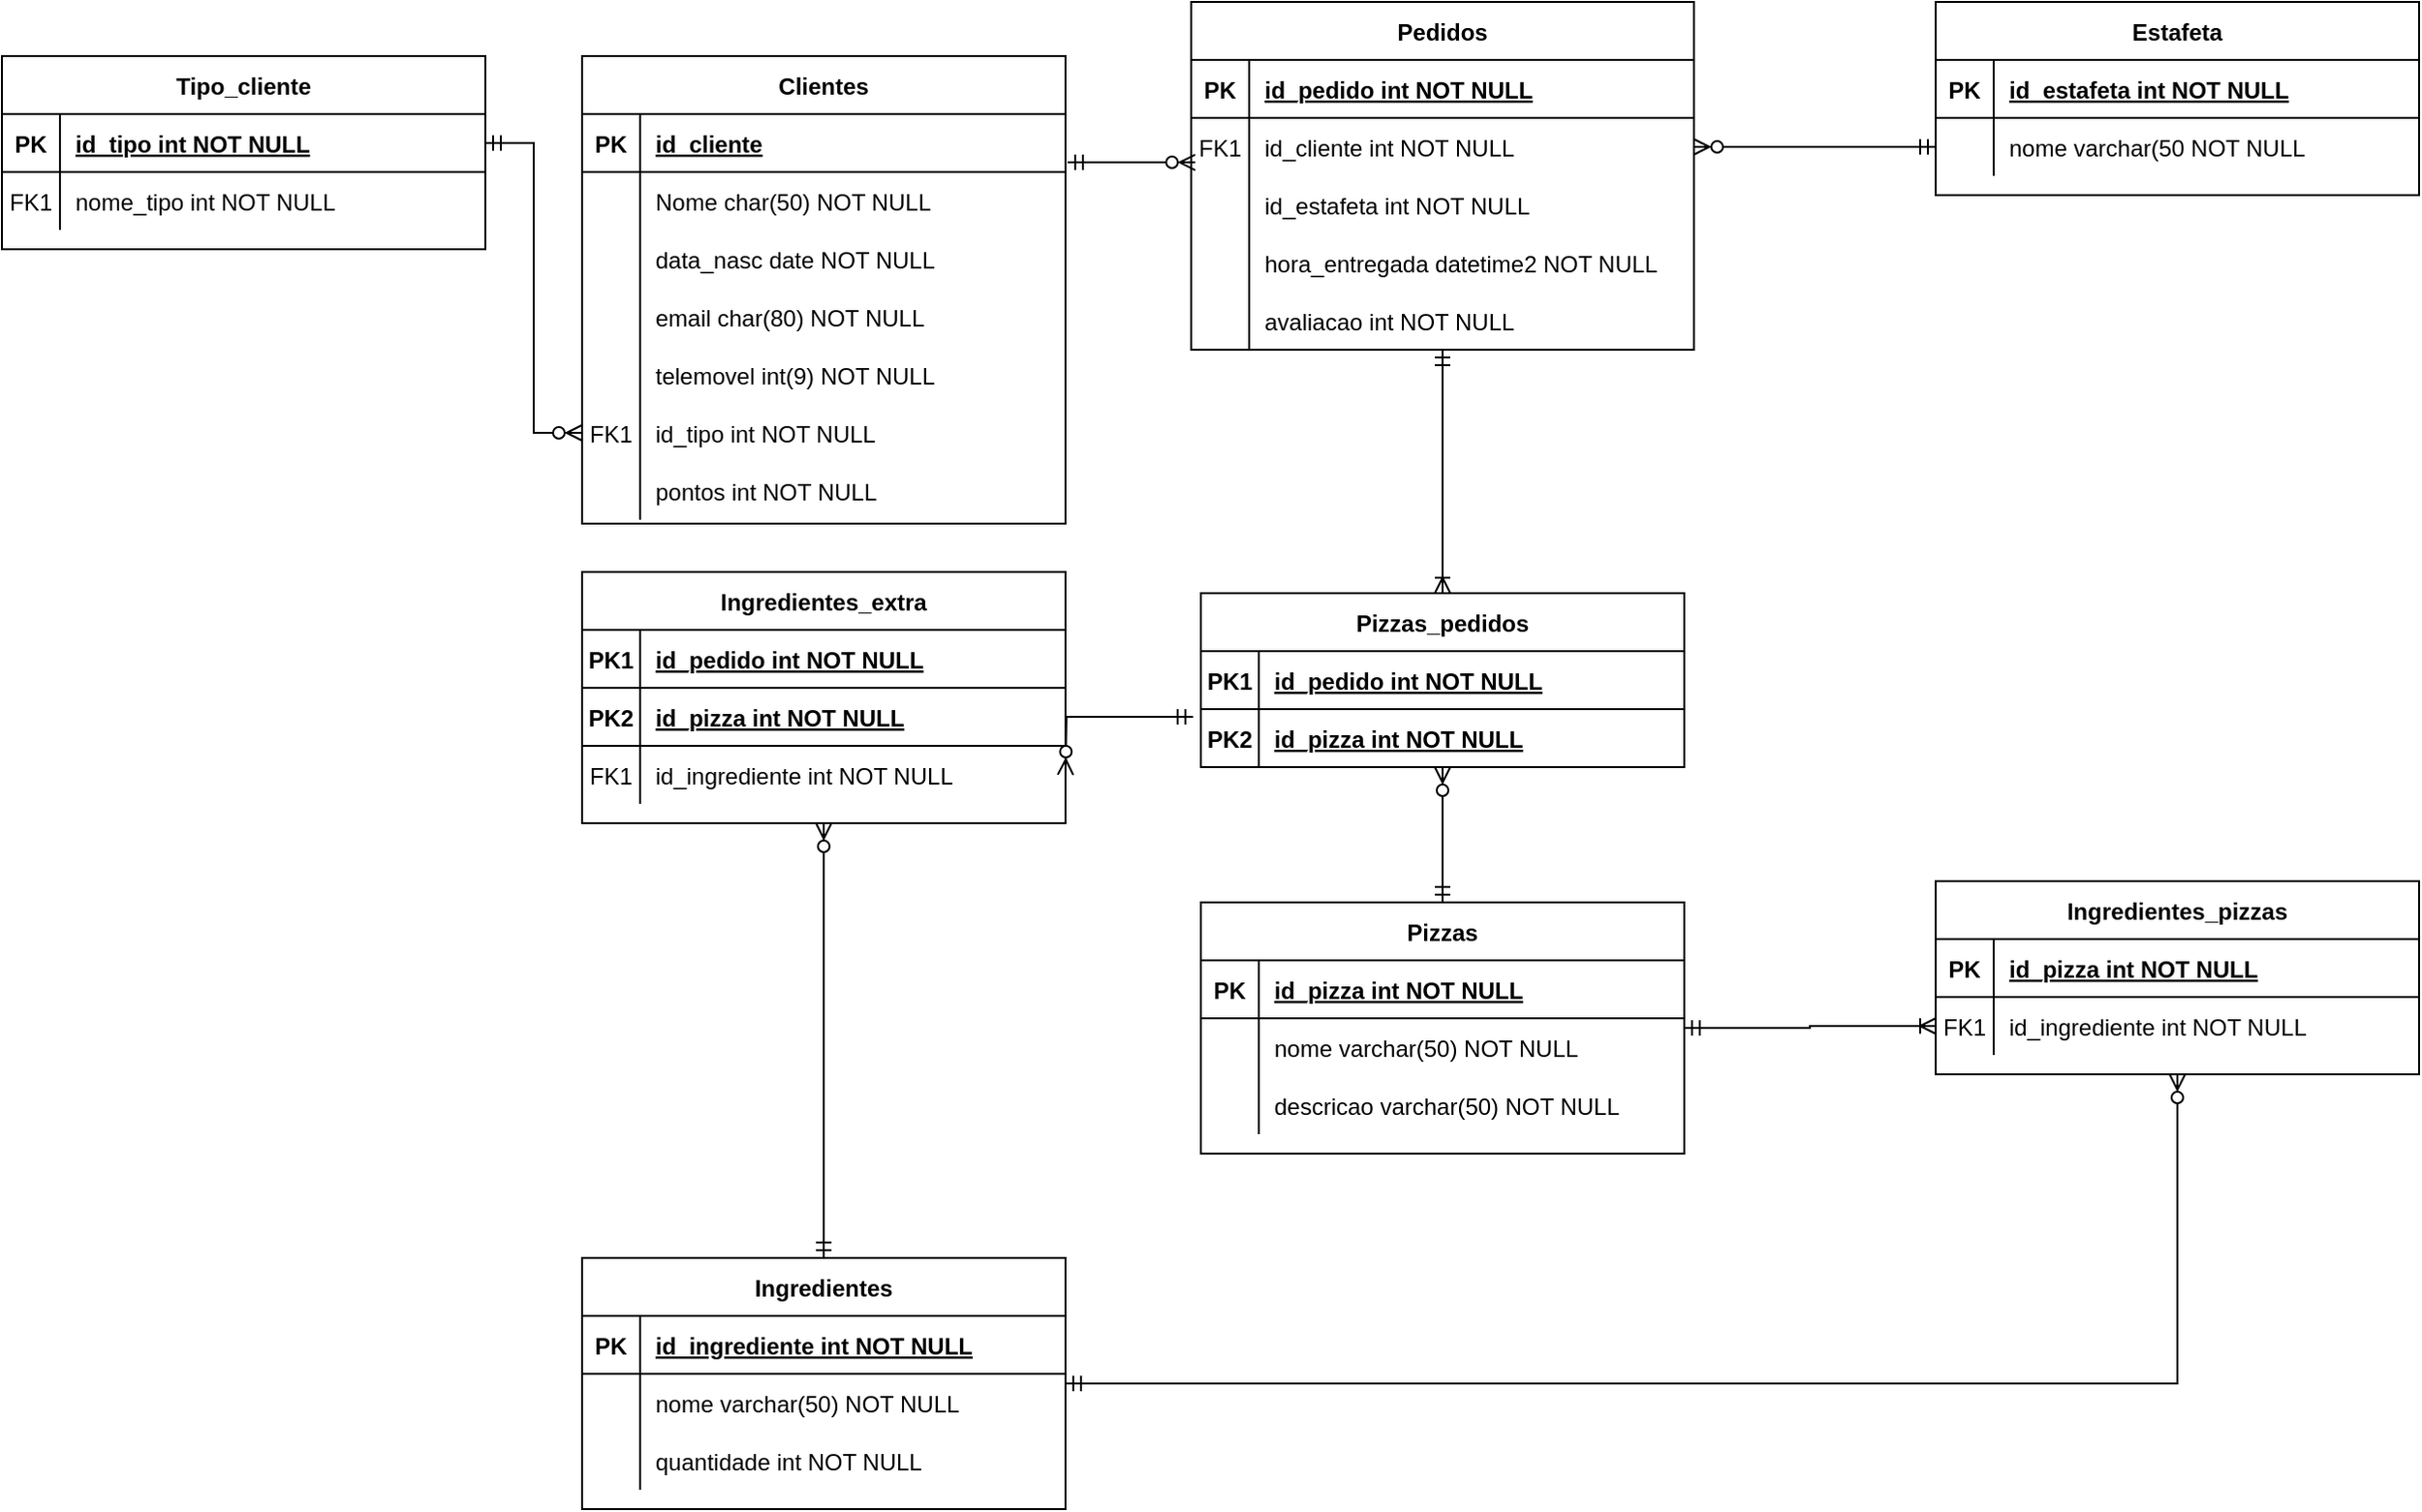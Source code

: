 <mxfile version="14.8.0" type="github">
  <diagram id="R2lEEEUBdFMjLlhIrx00" name="Page-1">
    <mxGraphModel dx="2272" dy="780" grid="1" gridSize="10" guides="1" tooltips="1" connect="1" arrows="1" fold="1" page="1" pageScale="1" pageWidth="850" pageHeight="1100" math="0" shadow="0" extFonts="Permanent Marker^https://fonts.googleapis.com/css?family=Permanent+Marker">
      <root>
        <mxCell id="0" />
        <mxCell id="1" parent="0" />
        <mxCell id="Cl50Ozi-NOGAw9yjQQN_-46" style="edgeStyle=orthogonalEdgeStyle;rounded=0;orthogonalLoop=1;jettySize=auto;html=1;startArrow=ERmandOne;startFill=0;endArrow=ERoneToMany;endFill=0;" edge="1" parent="1" source="C-vyLk0tnHw3VtMMgP7b-2" target="Cl50Ozi-NOGAw9yjQQN_-35">
          <mxGeometry relative="1" as="geometry" />
        </mxCell>
        <mxCell id="C-vyLk0tnHw3VtMMgP7b-2" value="Pedidos" style="shape=table;startSize=30;container=1;collapsible=1;childLayout=tableLayout;fixedRows=1;rowLines=0;fontStyle=1;align=center;resizeLast=1;" parent="1" vertex="1">
          <mxGeometry x="285" y="60" width="260" height="180" as="geometry" />
        </mxCell>
        <mxCell id="C-vyLk0tnHw3VtMMgP7b-3" value="" style="shape=partialRectangle;collapsible=0;dropTarget=0;pointerEvents=0;fillColor=none;points=[[0,0.5],[1,0.5]];portConstraint=eastwest;top=0;left=0;right=0;bottom=1;" parent="C-vyLk0tnHw3VtMMgP7b-2" vertex="1">
          <mxGeometry y="30" width="260" height="30" as="geometry" />
        </mxCell>
        <mxCell id="C-vyLk0tnHw3VtMMgP7b-4" value="PK" style="shape=partialRectangle;overflow=hidden;connectable=0;fillColor=none;top=0;left=0;bottom=0;right=0;fontStyle=1;" parent="C-vyLk0tnHw3VtMMgP7b-3" vertex="1">
          <mxGeometry width="30" height="30" as="geometry" />
        </mxCell>
        <mxCell id="C-vyLk0tnHw3VtMMgP7b-5" value="id_pedido int NOT NULL " style="shape=partialRectangle;overflow=hidden;connectable=0;fillColor=none;top=0;left=0;bottom=0;right=0;align=left;spacingLeft=6;fontStyle=5;" parent="C-vyLk0tnHw3VtMMgP7b-3" vertex="1">
          <mxGeometry x="30" width="230" height="30" as="geometry" />
        </mxCell>
        <mxCell id="C-vyLk0tnHw3VtMMgP7b-6" value="" style="shape=partialRectangle;collapsible=0;dropTarget=0;pointerEvents=0;fillColor=none;points=[[0,0.5],[1,0.5]];portConstraint=eastwest;top=0;left=0;right=0;bottom=0;" parent="C-vyLk0tnHw3VtMMgP7b-2" vertex="1">
          <mxGeometry y="60" width="260" height="30" as="geometry" />
        </mxCell>
        <mxCell id="C-vyLk0tnHw3VtMMgP7b-7" value="FK1" style="shape=partialRectangle;overflow=hidden;connectable=0;fillColor=none;top=0;left=0;bottom=0;right=0;" parent="C-vyLk0tnHw3VtMMgP7b-6" vertex="1">
          <mxGeometry width="30" height="30" as="geometry" />
        </mxCell>
        <mxCell id="C-vyLk0tnHw3VtMMgP7b-8" value="id_cliente int NOT NULL" style="shape=partialRectangle;overflow=hidden;connectable=0;fillColor=none;top=0;left=0;bottom=0;right=0;align=left;spacingLeft=6;" parent="C-vyLk0tnHw3VtMMgP7b-6" vertex="1">
          <mxGeometry x="30" width="230" height="30" as="geometry" />
        </mxCell>
        <mxCell id="C-vyLk0tnHw3VtMMgP7b-9" value="" style="shape=partialRectangle;collapsible=0;dropTarget=0;pointerEvents=0;fillColor=none;points=[[0,0.5],[1,0.5]];portConstraint=eastwest;top=0;left=0;right=0;bottom=0;" parent="C-vyLk0tnHw3VtMMgP7b-2" vertex="1">
          <mxGeometry y="90" width="260" height="30" as="geometry" />
        </mxCell>
        <mxCell id="C-vyLk0tnHw3VtMMgP7b-10" value="" style="shape=partialRectangle;overflow=hidden;connectable=0;fillColor=none;top=0;left=0;bottom=0;right=0;" parent="C-vyLk0tnHw3VtMMgP7b-9" vertex="1">
          <mxGeometry width="30" height="30" as="geometry" />
        </mxCell>
        <mxCell id="C-vyLk0tnHw3VtMMgP7b-11" value="id_estafeta int NOT NULL" style="shape=partialRectangle;overflow=hidden;connectable=0;fillColor=none;top=0;left=0;bottom=0;right=0;align=left;spacingLeft=6;" parent="C-vyLk0tnHw3VtMMgP7b-9" vertex="1">
          <mxGeometry x="30" width="230" height="30" as="geometry" />
        </mxCell>
        <mxCell id="Cl50Ozi-NOGAw9yjQQN_-98" value="" style="shape=partialRectangle;collapsible=0;dropTarget=0;pointerEvents=0;fillColor=none;points=[[0,0.5],[1,0.5]];portConstraint=eastwest;top=0;left=0;right=0;bottom=0;" vertex="1" parent="C-vyLk0tnHw3VtMMgP7b-2">
          <mxGeometry y="120" width="260" height="30" as="geometry" />
        </mxCell>
        <mxCell id="Cl50Ozi-NOGAw9yjQQN_-99" value="" style="shape=partialRectangle;overflow=hidden;connectable=0;fillColor=none;top=0;left=0;bottom=0;right=0;" vertex="1" parent="Cl50Ozi-NOGAw9yjQQN_-98">
          <mxGeometry width="30" height="30" as="geometry" />
        </mxCell>
        <mxCell id="Cl50Ozi-NOGAw9yjQQN_-100" value="hora_entregada datetime2 NOT NULL" style="shape=partialRectangle;overflow=hidden;connectable=0;fillColor=none;top=0;left=0;bottom=0;right=0;align=left;spacingLeft=6;" vertex="1" parent="Cl50Ozi-NOGAw9yjQQN_-98">
          <mxGeometry x="30" width="230" height="30" as="geometry" />
        </mxCell>
        <mxCell id="Cl50Ozi-NOGAw9yjQQN_-123" value="" style="shape=partialRectangle;collapsible=0;dropTarget=0;pointerEvents=0;fillColor=none;points=[[0,0.5],[1,0.5]];portConstraint=eastwest;top=0;left=0;right=0;bottom=0;" vertex="1" parent="C-vyLk0tnHw3VtMMgP7b-2">
          <mxGeometry y="150" width="260" height="30" as="geometry" />
        </mxCell>
        <mxCell id="Cl50Ozi-NOGAw9yjQQN_-124" value="" style="shape=partialRectangle;overflow=hidden;connectable=0;fillColor=none;top=0;left=0;bottom=0;right=0;" vertex="1" parent="Cl50Ozi-NOGAw9yjQQN_-123">
          <mxGeometry width="30" height="30" as="geometry" />
        </mxCell>
        <mxCell id="Cl50Ozi-NOGAw9yjQQN_-125" value="avaliacao int NOT NULL" style="shape=partialRectangle;overflow=hidden;connectable=0;fillColor=none;top=0;left=0;bottom=0;right=0;align=left;spacingLeft=6;" vertex="1" parent="Cl50Ozi-NOGAw9yjQQN_-123">
          <mxGeometry x="30" width="230" height="30" as="geometry" />
        </mxCell>
        <mxCell id="C-vyLk0tnHw3VtMMgP7b-13" value="Pizzas" style="shape=table;startSize=30;container=1;collapsible=1;childLayout=tableLayout;fixedRows=1;rowLines=0;fontStyle=1;align=center;resizeLast=1;" parent="1" vertex="1">
          <mxGeometry x="290" y="526" width="250" height="130" as="geometry" />
        </mxCell>
        <mxCell id="C-vyLk0tnHw3VtMMgP7b-14" value="" style="shape=partialRectangle;collapsible=0;dropTarget=0;pointerEvents=0;fillColor=none;points=[[0,0.5],[1,0.5]];portConstraint=eastwest;top=0;left=0;right=0;bottom=1;" parent="C-vyLk0tnHw3VtMMgP7b-13" vertex="1">
          <mxGeometry y="30" width="250" height="30" as="geometry" />
        </mxCell>
        <mxCell id="C-vyLk0tnHw3VtMMgP7b-15" value="PK" style="shape=partialRectangle;overflow=hidden;connectable=0;fillColor=none;top=0;left=0;bottom=0;right=0;fontStyle=1;" parent="C-vyLk0tnHw3VtMMgP7b-14" vertex="1">
          <mxGeometry width="30" height="30" as="geometry" />
        </mxCell>
        <mxCell id="C-vyLk0tnHw3VtMMgP7b-16" value="id_pizza int NOT NULL " style="shape=partialRectangle;overflow=hidden;connectable=0;fillColor=none;top=0;left=0;bottom=0;right=0;align=left;spacingLeft=6;fontStyle=5;" parent="C-vyLk0tnHw3VtMMgP7b-14" vertex="1">
          <mxGeometry x="30" width="220" height="30" as="geometry" />
        </mxCell>
        <mxCell id="C-vyLk0tnHw3VtMMgP7b-17" value="" style="shape=partialRectangle;collapsible=0;dropTarget=0;pointerEvents=0;fillColor=none;points=[[0,0.5],[1,0.5]];portConstraint=eastwest;top=0;left=0;right=0;bottom=0;" parent="C-vyLk0tnHw3VtMMgP7b-13" vertex="1">
          <mxGeometry y="60" width="250" height="30" as="geometry" />
        </mxCell>
        <mxCell id="C-vyLk0tnHw3VtMMgP7b-18" value="" style="shape=partialRectangle;overflow=hidden;connectable=0;fillColor=none;top=0;left=0;bottom=0;right=0;" parent="C-vyLk0tnHw3VtMMgP7b-17" vertex="1">
          <mxGeometry width="30" height="30" as="geometry" />
        </mxCell>
        <mxCell id="C-vyLk0tnHw3VtMMgP7b-19" value="nome varchar(50) NOT NULL" style="shape=partialRectangle;overflow=hidden;connectable=0;fillColor=none;top=0;left=0;bottom=0;right=0;align=left;spacingLeft=6;" parent="C-vyLk0tnHw3VtMMgP7b-17" vertex="1">
          <mxGeometry x="30" width="220" height="30" as="geometry" />
        </mxCell>
        <mxCell id="Cl50Ozi-NOGAw9yjQQN_-137" value="" style="shape=partialRectangle;collapsible=0;dropTarget=0;pointerEvents=0;fillColor=none;points=[[0,0.5],[1,0.5]];portConstraint=eastwest;top=0;left=0;right=0;bottom=0;" vertex="1" parent="C-vyLk0tnHw3VtMMgP7b-13">
          <mxGeometry y="90" width="250" height="30" as="geometry" />
        </mxCell>
        <mxCell id="Cl50Ozi-NOGAw9yjQQN_-138" value="" style="shape=partialRectangle;overflow=hidden;connectable=0;fillColor=none;top=0;left=0;bottom=0;right=0;" vertex="1" parent="Cl50Ozi-NOGAw9yjQQN_-137">
          <mxGeometry width="30" height="30" as="geometry" />
        </mxCell>
        <mxCell id="Cl50Ozi-NOGAw9yjQQN_-139" value="descricao varchar(50) NOT NULL" style="shape=partialRectangle;overflow=hidden;connectable=0;fillColor=none;top=0;left=0;bottom=0;right=0;align=left;spacingLeft=6;" vertex="1" parent="Cl50Ozi-NOGAw9yjQQN_-137">
          <mxGeometry x="30" width="220" height="30" as="geometry" />
        </mxCell>
        <mxCell id="C-vyLk0tnHw3VtMMgP7b-23" value="Clientes" style="shape=table;startSize=30;container=1;collapsible=1;childLayout=tableLayout;fixedRows=1;rowLines=0;fontStyle=1;align=center;resizeLast=1;" parent="1" vertex="1">
          <mxGeometry x="-30" y="88" width="250" height="242" as="geometry" />
        </mxCell>
        <mxCell id="C-vyLk0tnHw3VtMMgP7b-24" value="" style="shape=partialRectangle;collapsible=0;dropTarget=0;pointerEvents=0;fillColor=none;points=[[0,0.5],[1,0.5]];portConstraint=eastwest;top=0;left=0;right=0;bottom=1;" parent="C-vyLk0tnHw3VtMMgP7b-23" vertex="1">
          <mxGeometry y="30" width="250" height="30" as="geometry" />
        </mxCell>
        <mxCell id="C-vyLk0tnHw3VtMMgP7b-25" value="PK" style="shape=partialRectangle;overflow=hidden;connectable=0;fillColor=none;top=0;left=0;bottom=0;right=0;fontStyle=1;" parent="C-vyLk0tnHw3VtMMgP7b-24" vertex="1">
          <mxGeometry width="30" height="30" as="geometry" />
        </mxCell>
        <mxCell id="C-vyLk0tnHw3VtMMgP7b-26" value="id_cliente" style="shape=partialRectangle;overflow=hidden;connectable=0;fillColor=none;top=0;left=0;bottom=0;right=0;align=left;spacingLeft=6;fontStyle=5;" parent="C-vyLk0tnHw3VtMMgP7b-24" vertex="1">
          <mxGeometry x="30" width="220" height="30" as="geometry" />
        </mxCell>
        <mxCell id="C-vyLk0tnHw3VtMMgP7b-27" value="" style="shape=partialRectangle;collapsible=0;dropTarget=0;pointerEvents=0;fillColor=none;points=[[0,0.5],[1,0.5]];portConstraint=eastwest;top=0;left=0;right=0;bottom=0;" parent="C-vyLk0tnHw3VtMMgP7b-23" vertex="1">
          <mxGeometry y="60" width="250" height="30" as="geometry" />
        </mxCell>
        <mxCell id="C-vyLk0tnHw3VtMMgP7b-28" value="" style="shape=partialRectangle;overflow=hidden;connectable=0;fillColor=none;top=0;left=0;bottom=0;right=0;" parent="C-vyLk0tnHw3VtMMgP7b-27" vertex="1">
          <mxGeometry width="30" height="30" as="geometry" />
        </mxCell>
        <mxCell id="C-vyLk0tnHw3VtMMgP7b-29" value="Nome char(50) NOT NULL" style="shape=partialRectangle;overflow=hidden;connectable=0;fillColor=none;top=0;left=0;bottom=0;right=0;align=left;spacingLeft=6;" parent="C-vyLk0tnHw3VtMMgP7b-27" vertex="1">
          <mxGeometry x="30" width="220" height="30" as="geometry" />
        </mxCell>
        <mxCell id="Cl50Ozi-NOGAw9yjQQN_-73" value="" style="shape=partialRectangle;collapsible=0;dropTarget=0;pointerEvents=0;fillColor=none;points=[[0,0.5],[1,0.5]];portConstraint=eastwest;top=0;left=0;right=0;bottom=0;" vertex="1" parent="C-vyLk0tnHw3VtMMgP7b-23">
          <mxGeometry y="90" width="250" height="30" as="geometry" />
        </mxCell>
        <mxCell id="Cl50Ozi-NOGAw9yjQQN_-74" value="" style="shape=partialRectangle;overflow=hidden;connectable=0;fillColor=none;top=0;left=0;bottom=0;right=0;" vertex="1" parent="Cl50Ozi-NOGAw9yjQQN_-73">
          <mxGeometry width="30" height="30" as="geometry" />
        </mxCell>
        <mxCell id="Cl50Ozi-NOGAw9yjQQN_-75" value="data_nasc date NOT NULL" style="shape=partialRectangle;overflow=hidden;connectable=0;fillColor=none;top=0;left=0;bottom=0;right=0;align=left;spacingLeft=6;" vertex="1" parent="Cl50Ozi-NOGAw9yjQQN_-73">
          <mxGeometry x="30" width="220" height="30" as="geometry" />
        </mxCell>
        <mxCell id="Cl50Ozi-NOGAw9yjQQN_-76" value="" style="shape=partialRectangle;collapsible=0;dropTarget=0;pointerEvents=0;fillColor=none;points=[[0,0.5],[1,0.5]];portConstraint=eastwest;top=0;left=0;right=0;bottom=0;" vertex="1" parent="C-vyLk0tnHw3VtMMgP7b-23">
          <mxGeometry y="120" width="250" height="30" as="geometry" />
        </mxCell>
        <mxCell id="Cl50Ozi-NOGAw9yjQQN_-77" value="" style="shape=partialRectangle;overflow=hidden;connectable=0;fillColor=none;top=0;left=0;bottom=0;right=0;" vertex="1" parent="Cl50Ozi-NOGAw9yjQQN_-76">
          <mxGeometry width="30" height="30" as="geometry" />
        </mxCell>
        <mxCell id="Cl50Ozi-NOGAw9yjQQN_-78" value="email char(80) NOT NULL" style="shape=partialRectangle;overflow=hidden;connectable=0;fillColor=none;top=0;left=0;bottom=0;right=0;align=left;spacingLeft=6;" vertex="1" parent="Cl50Ozi-NOGAw9yjQQN_-76">
          <mxGeometry x="30" width="220" height="30" as="geometry" />
        </mxCell>
        <mxCell id="Cl50Ozi-NOGAw9yjQQN_-79" value="" style="shape=partialRectangle;collapsible=0;dropTarget=0;pointerEvents=0;fillColor=none;points=[[0,0.5],[1,0.5]];portConstraint=eastwest;top=0;left=0;right=0;bottom=0;" vertex="1" parent="C-vyLk0tnHw3VtMMgP7b-23">
          <mxGeometry y="150" width="250" height="30" as="geometry" />
        </mxCell>
        <mxCell id="Cl50Ozi-NOGAw9yjQQN_-80" value="" style="shape=partialRectangle;overflow=hidden;connectable=0;fillColor=none;top=0;left=0;bottom=0;right=0;" vertex="1" parent="Cl50Ozi-NOGAw9yjQQN_-79">
          <mxGeometry width="30" height="30" as="geometry" />
        </mxCell>
        <mxCell id="Cl50Ozi-NOGAw9yjQQN_-81" value="telemovel int(9) NOT NULL" style="shape=partialRectangle;overflow=hidden;connectable=0;fillColor=none;top=0;left=0;bottom=0;right=0;align=left;spacingLeft=6;" vertex="1" parent="Cl50Ozi-NOGAw9yjQQN_-79">
          <mxGeometry x="30" width="220" height="30" as="geometry" />
        </mxCell>
        <mxCell id="Cl50Ozi-NOGAw9yjQQN_-82" value="" style="shape=partialRectangle;collapsible=0;dropTarget=0;pointerEvents=0;fillColor=none;points=[[0,0.5],[1,0.5]];portConstraint=eastwest;top=0;left=0;right=0;bottom=0;" vertex="1" parent="C-vyLk0tnHw3VtMMgP7b-23">
          <mxGeometry y="180" width="250" height="30" as="geometry" />
        </mxCell>
        <mxCell id="Cl50Ozi-NOGAw9yjQQN_-83" value="FK1" style="shape=partialRectangle;overflow=hidden;connectable=0;fillColor=none;top=0;left=0;bottom=0;right=0;" vertex="1" parent="Cl50Ozi-NOGAw9yjQQN_-82">
          <mxGeometry width="30" height="30" as="geometry" />
        </mxCell>
        <mxCell id="Cl50Ozi-NOGAw9yjQQN_-84" value="id_tipo int NOT NULL" style="shape=partialRectangle;overflow=hidden;connectable=0;fillColor=none;top=0;left=0;bottom=0;right=0;align=left;spacingLeft=6;" vertex="1" parent="Cl50Ozi-NOGAw9yjQQN_-82">
          <mxGeometry x="30" width="220" height="30" as="geometry" />
        </mxCell>
        <mxCell id="Cl50Ozi-NOGAw9yjQQN_-140" value="" style="shape=partialRectangle;collapsible=0;dropTarget=0;pointerEvents=0;fillColor=none;points=[[0,0.5],[1,0.5]];portConstraint=eastwest;top=0;left=0;right=0;bottom=0;" vertex="1" parent="C-vyLk0tnHw3VtMMgP7b-23">
          <mxGeometry y="210" width="250" height="30" as="geometry" />
        </mxCell>
        <mxCell id="Cl50Ozi-NOGAw9yjQQN_-141" value="" style="shape=partialRectangle;overflow=hidden;connectable=0;fillColor=none;top=0;left=0;bottom=0;right=0;" vertex="1" parent="Cl50Ozi-NOGAw9yjQQN_-140">
          <mxGeometry width="30" height="30" as="geometry" />
        </mxCell>
        <mxCell id="Cl50Ozi-NOGAw9yjQQN_-142" value="pontos int NOT NULL" style="shape=partialRectangle;overflow=hidden;connectable=0;fillColor=none;top=0;left=0;bottom=0;right=0;align=left;spacingLeft=6;" vertex="1" parent="Cl50Ozi-NOGAw9yjQQN_-140">
          <mxGeometry x="30" width="220" height="30" as="geometry" />
        </mxCell>
        <mxCell id="Cl50Ozi-NOGAw9yjQQN_-1" value="Estafeta" style="shape=table;startSize=30;container=1;collapsible=1;childLayout=tableLayout;fixedRows=1;rowLines=0;fontStyle=1;align=center;resizeLast=1;" vertex="1" parent="1">
          <mxGeometry x="670" y="60" width="250" height="100" as="geometry" />
        </mxCell>
        <mxCell id="Cl50Ozi-NOGAw9yjQQN_-2" value="" style="shape=partialRectangle;collapsible=0;dropTarget=0;pointerEvents=0;fillColor=none;points=[[0,0.5],[1,0.5]];portConstraint=eastwest;top=0;left=0;right=0;bottom=1;" vertex="1" parent="Cl50Ozi-NOGAw9yjQQN_-1">
          <mxGeometry y="30" width="250" height="30" as="geometry" />
        </mxCell>
        <mxCell id="Cl50Ozi-NOGAw9yjQQN_-3" value="PK" style="shape=partialRectangle;overflow=hidden;connectable=0;fillColor=none;top=0;left=0;bottom=0;right=0;fontStyle=1;" vertex="1" parent="Cl50Ozi-NOGAw9yjQQN_-2">
          <mxGeometry width="30" height="30" as="geometry" />
        </mxCell>
        <mxCell id="Cl50Ozi-NOGAw9yjQQN_-4" value="id_estafeta int NOT NULL " style="shape=partialRectangle;overflow=hidden;connectable=0;fillColor=none;top=0;left=0;bottom=0;right=0;align=left;spacingLeft=6;fontStyle=5;" vertex="1" parent="Cl50Ozi-NOGAw9yjQQN_-2">
          <mxGeometry x="30" width="220" height="30" as="geometry" />
        </mxCell>
        <mxCell id="Cl50Ozi-NOGAw9yjQQN_-5" value="" style="shape=partialRectangle;collapsible=0;dropTarget=0;pointerEvents=0;fillColor=none;points=[[0,0.5],[1,0.5]];portConstraint=eastwest;top=0;left=0;right=0;bottom=0;" vertex="1" parent="Cl50Ozi-NOGAw9yjQQN_-1">
          <mxGeometry y="60" width="250" height="30" as="geometry" />
        </mxCell>
        <mxCell id="Cl50Ozi-NOGAw9yjQQN_-6" value="" style="shape=partialRectangle;overflow=hidden;connectable=0;fillColor=none;top=0;left=0;bottom=0;right=0;" vertex="1" parent="Cl50Ozi-NOGAw9yjQQN_-5">
          <mxGeometry width="30" height="30" as="geometry" />
        </mxCell>
        <mxCell id="Cl50Ozi-NOGAw9yjQQN_-7" value="nome varchar(50 NOT NULL" style="shape=partialRectangle;overflow=hidden;connectable=0;fillColor=none;top=0;left=0;bottom=0;right=0;align=left;spacingLeft=6;" vertex="1" parent="Cl50Ozi-NOGAw9yjQQN_-5">
          <mxGeometry x="30" width="220" height="30" as="geometry" />
        </mxCell>
        <mxCell id="Cl50Ozi-NOGAw9yjQQN_-60" style="edgeStyle=orthogonalEdgeStyle;rounded=0;orthogonalLoop=1;jettySize=auto;html=1;entryX=0.5;entryY=1;entryDx=0;entryDy=0;startArrow=ERmandOne;startFill=0;endArrow=ERzeroToMany;endFill=1;" edge="1" parent="1" source="Cl50Ozi-NOGAw9yjQQN_-11" target="Cl50Ozi-NOGAw9yjQQN_-49">
          <mxGeometry relative="1" as="geometry" />
        </mxCell>
        <mxCell id="Cl50Ozi-NOGAw9yjQQN_-11" value="Ingredientes" style="shape=table;startSize=30;container=1;collapsible=1;childLayout=tableLayout;fixedRows=1;rowLines=0;fontStyle=1;align=center;resizeLast=1;" vertex="1" parent="1">
          <mxGeometry x="-30" y="710" width="250" height="130" as="geometry" />
        </mxCell>
        <mxCell id="Cl50Ozi-NOGAw9yjQQN_-12" value="" style="shape=partialRectangle;collapsible=0;dropTarget=0;pointerEvents=0;fillColor=none;points=[[0,0.5],[1,0.5]];portConstraint=eastwest;top=0;left=0;right=0;bottom=1;" vertex="1" parent="Cl50Ozi-NOGAw9yjQQN_-11">
          <mxGeometry y="30" width="250" height="30" as="geometry" />
        </mxCell>
        <mxCell id="Cl50Ozi-NOGAw9yjQQN_-13" value="PK" style="shape=partialRectangle;overflow=hidden;connectable=0;fillColor=none;top=0;left=0;bottom=0;right=0;fontStyle=1;" vertex="1" parent="Cl50Ozi-NOGAw9yjQQN_-12">
          <mxGeometry width="30" height="30" as="geometry" />
        </mxCell>
        <mxCell id="Cl50Ozi-NOGAw9yjQQN_-14" value="id_ingrediente int NOT NULL " style="shape=partialRectangle;overflow=hidden;connectable=0;fillColor=none;top=0;left=0;bottom=0;right=0;align=left;spacingLeft=6;fontStyle=5;" vertex="1" parent="Cl50Ozi-NOGAw9yjQQN_-12">
          <mxGeometry x="30" width="220" height="30" as="geometry" />
        </mxCell>
        <mxCell id="Cl50Ozi-NOGAw9yjQQN_-15" value="" style="shape=partialRectangle;collapsible=0;dropTarget=0;pointerEvents=0;fillColor=none;points=[[0,0.5],[1,0.5]];portConstraint=eastwest;top=0;left=0;right=0;bottom=0;" vertex="1" parent="Cl50Ozi-NOGAw9yjQQN_-11">
          <mxGeometry y="60" width="250" height="30" as="geometry" />
        </mxCell>
        <mxCell id="Cl50Ozi-NOGAw9yjQQN_-16" value="" style="shape=partialRectangle;overflow=hidden;connectable=0;fillColor=none;top=0;left=0;bottom=0;right=0;" vertex="1" parent="Cl50Ozi-NOGAw9yjQQN_-15">
          <mxGeometry width="30" height="30" as="geometry" />
        </mxCell>
        <mxCell id="Cl50Ozi-NOGAw9yjQQN_-17" value="nome varchar(50) NOT NULL" style="shape=partialRectangle;overflow=hidden;connectable=0;fillColor=none;top=0;left=0;bottom=0;right=0;align=left;spacingLeft=6;" vertex="1" parent="Cl50Ozi-NOGAw9yjQQN_-15">
          <mxGeometry x="30" width="220" height="30" as="geometry" />
        </mxCell>
        <mxCell id="Cl50Ozi-NOGAw9yjQQN_-18" value="" style="shape=partialRectangle;collapsible=0;dropTarget=0;pointerEvents=0;fillColor=none;points=[[0,0.5],[1,0.5]];portConstraint=eastwest;top=0;left=0;right=0;bottom=0;" vertex="1" parent="Cl50Ozi-NOGAw9yjQQN_-11">
          <mxGeometry y="90" width="250" height="30" as="geometry" />
        </mxCell>
        <mxCell id="Cl50Ozi-NOGAw9yjQQN_-19" value="" style="shape=partialRectangle;overflow=hidden;connectable=0;fillColor=none;top=0;left=0;bottom=0;right=0;" vertex="1" parent="Cl50Ozi-NOGAw9yjQQN_-18">
          <mxGeometry width="30" height="30" as="geometry" />
        </mxCell>
        <mxCell id="Cl50Ozi-NOGAw9yjQQN_-20" value="quantidade int NOT NULL" style="shape=partialRectangle;overflow=hidden;connectable=0;fillColor=none;top=0;left=0;bottom=0;right=0;align=left;spacingLeft=6;" vertex="1" parent="Cl50Ozi-NOGAw9yjQQN_-18">
          <mxGeometry x="30" width="220" height="30" as="geometry" />
        </mxCell>
        <mxCell id="Cl50Ozi-NOGAw9yjQQN_-64" style="edgeStyle=orthogonalEdgeStyle;rounded=0;orthogonalLoop=1;jettySize=auto;html=1;startArrow=ERzeroToMany;startFill=1;endArrow=ERmandOne;endFill=0;" edge="1" parent="1" source="Cl50Ozi-NOGAw9yjQQN_-21" target="Cl50Ozi-NOGAw9yjQQN_-11">
          <mxGeometry relative="1" as="geometry" />
        </mxCell>
        <mxCell id="Cl50Ozi-NOGAw9yjQQN_-21" value="Ingredientes_extra" style="shape=table;startSize=30;container=1;collapsible=1;childLayout=tableLayout;fixedRows=1;rowLines=0;fontStyle=1;align=center;resizeLast=1;" vertex="1" parent="1">
          <mxGeometry x="-30" y="355" width="250" height="130" as="geometry" />
        </mxCell>
        <mxCell id="Cl50Ozi-NOGAw9yjQQN_-22" value="" style="shape=partialRectangle;collapsible=0;dropTarget=0;pointerEvents=0;fillColor=none;points=[[0,0.5],[1,0.5]];portConstraint=eastwest;top=0;left=0;right=0;bottom=1;" vertex="1" parent="Cl50Ozi-NOGAw9yjQQN_-21">
          <mxGeometry y="30" width="250" height="30" as="geometry" />
        </mxCell>
        <mxCell id="Cl50Ozi-NOGAw9yjQQN_-23" value="PK1" style="shape=partialRectangle;overflow=hidden;connectable=0;fillColor=none;top=0;left=0;bottom=0;right=0;fontStyle=1;" vertex="1" parent="Cl50Ozi-NOGAw9yjQQN_-22">
          <mxGeometry width="30" height="30" as="geometry" />
        </mxCell>
        <mxCell id="Cl50Ozi-NOGAw9yjQQN_-24" value="id_pedido int NOT NULL" style="shape=partialRectangle;overflow=hidden;connectable=0;fillColor=none;top=0;left=0;bottom=0;right=0;align=left;spacingLeft=6;fontStyle=5;" vertex="1" parent="Cl50Ozi-NOGAw9yjQQN_-22">
          <mxGeometry x="30" width="220" height="30" as="geometry" />
        </mxCell>
        <mxCell id="Cl50Ozi-NOGAw9yjQQN_-134" value="" style="shape=partialRectangle;collapsible=0;dropTarget=0;pointerEvents=0;fillColor=none;points=[[0,0.5],[1,0.5]];portConstraint=eastwest;top=0;left=0;right=0;bottom=1;" vertex="1" parent="Cl50Ozi-NOGAw9yjQQN_-21">
          <mxGeometry y="60" width="250" height="30" as="geometry" />
        </mxCell>
        <mxCell id="Cl50Ozi-NOGAw9yjQQN_-135" value="PK2" style="shape=partialRectangle;overflow=hidden;connectable=0;fillColor=none;top=0;left=0;bottom=0;right=0;fontStyle=1;" vertex="1" parent="Cl50Ozi-NOGAw9yjQQN_-134">
          <mxGeometry width="30" height="30" as="geometry" />
        </mxCell>
        <mxCell id="Cl50Ozi-NOGAw9yjQQN_-136" value="id_pizza int NOT NULL" style="shape=partialRectangle;overflow=hidden;connectable=0;fillColor=none;top=0;left=0;bottom=0;right=0;align=left;spacingLeft=6;fontStyle=5;" vertex="1" parent="Cl50Ozi-NOGAw9yjQQN_-134">
          <mxGeometry x="30" width="220" height="30" as="geometry" />
        </mxCell>
        <mxCell id="Cl50Ozi-NOGAw9yjQQN_-129" value="" style="shape=partialRectangle;collapsible=0;dropTarget=0;pointerEvents=0;fillColor=none;points=[[0,0.5],[1,0.5]];portConstraint=eastwest;top=0;left=0;right=0;bottom=0;" vertex="1" parent="Cl50Ozi-NOGAw9yjQQN_-21">
          <mxGeometry y="90" width="250" height="30" as="geometry" />
        </mxCell>
        <mxCell id="Cl50Ozi-NOGAw9yjQQN_-130" value="FK1" style="shape=partialRectangle;overflow=hidden;connectable=0;fillColor=none;top=0;left=0;bottom=0;right=0;" vertex="1" parent="Cl50Ozi-NOGAw9yjQQN_-129">
          <mxGeometry width="30" height="30" as="geometry" />
        </mxCell>
        <mxCell id="Cl50Ozi-NOGAw9yjQQN_-131" value="id_ingrediente int NOT NULL" style="shape=partialRectangle;overflow=hidden;connectable=0;fillColor=none;top=0;left=0;bottom=0;right=0;align=left;spacingLeft=6;" vertex="1" parent="Cl50Ozi-NOGAw9yjQQN_-129">
          <mxGeometry x="30" width="220" height="30" as="geometry" />
        </mxCell>
        <mxCell id="Cl50Ozi-NOGAw9yjQQN_-33" value="" style="edgeStyle=entityRelationEdgeStyle;fontSize=12;html=1;endArrow=ERzeroToMany;entryX=1;entryY=0.5;entryDx=0;entryDy=0;startArrow=ERmandOne;startFill=0;endFill=1;" edge="1" parent="1" source="Cl50Ozi-NOGAw9yjQQN_-5" target="C-vyLk0tnHw3VtMMgP7b-6">
          <mxGeometry width="100" height="100" relative="1" as="geometry">
            <mxPoint x="290" y="230" as="sourcePoint" />
            <mxPoint x="450" y="160" as="targetPoint" />
          </mxGeometry>
        </mxCell>
        <mxCell id="Cl50Ozi-NOGAw9yjQQN_-47" style="edgeStyle=orthogonalEdgeStyle;rounded=0;orthogonalLoop=1;jettySize=auto;html=1;startArrow=ERzeroToMany;startFill=1;endArrow=ERmandOne;endFill=0;" edge="1" parent="1" source="Cl50Ozi-NOGAw9yjQQN_-35" target="C-vyLk0tnHw3VtMMgP7b-13">
          <mxGeometry relative="1" as="geometry" />
        </mxCell>
        <mxCell id="Cl50Ozi-NOGAw9yjQQN_-35" value="Pizzas_pedidos" style="shape=table;startSize=30;container=1;collapsible=1;childLayout=tableLayout;fixedRows=1;rowLines=0;fontStyle=1;align=center;resizeLast=1;" vertex="1" parent="1">
          <mxGeometry x="290" y="366" width="250" height="90" as="geometry" />
        </mxCell>
        <mxCell id="Cl50Ozi-NOGAw9yjQQN_-36" value="" style="shape=partialRectangle;collapsible=0;dropTarget=0;pointerEvents=0;fillColor=none;points=[[0,0.5],[1,0.5]];portConstraint=eastwest;top=0;left=0;right=0;bottom=1;" vertex="1" parent="Cl50Ozi-NOGAw9yjQQN_-35">
          <mxGeometry y="30" width="250" height="30" as="geometry" />
        </mxCell>
        <mxCell id="Cl50Ozi-NOGAw9yjQQN_-37" value="PK1" style="shape=partialRectangle;overflow=hidden;connectable=0;fillColor=none;top=0;left=0;bottom=0;right=0;fontStyle=1;" vertex="1" parent="Cl50Ozi-NOGAw9yjQQN_-36">
          <mxGeometry width="30" height="30" as="geometry" />
        </mxCell>
        <mxCell id="Cl50Ozi-NOGAw9yjQQN_-38" value="id_pedido int NOT NULL " style="shape=partialRectangle;overflow=hidden;connectable=0;fillColor=none;top=0;left=0;bottom=0;right=0;align=left;spacingLeft=6;fontStyle=5;" vertex="1" parent="Cl50Ozi-NOGAw9yjQQN_-36">
          <mxGeometry x="30" width="220" height="30" as="geometry" />
        </mxCell>
        <mxCell id="Cl50Ozi-NOGAw9yjQQN_-126" value="" style="shape=partialRectangle;collapsible=0;dropTarget=0;pointerEvents=0;fillColor=none;points=[[0,0.5],[1,0.5]];portConstraint=eastwest;top=0;left=0;right=0;bottom=1;" vertex="1" parent="Cl50Ozi-NOGAw9yjQQN_-35">
          <mxGeometry y="60" width="250" height="30" as="geometry" />
        </mxCell>
        <mxCell id="Cl50Ozi-NOGAw9yjQQN_-127" value="PK2" style="shape=partialRectangle;overflow=hidden;connectable=0;fillColor=none;top=0;left=0;bottom=0;right=0;fontStyle=1;" vertex="1" parent="Cl50Ozi-NOGAw9yjQQN_-126">
          <mxGeometry width="30" height="30" as="geometry" />
        </mxCell>
        <mxCell id="Cl50Ozi-NOGAw9yjQQN_-128" value="id_pizza int NOT NULL " style="shape=partialRectangle;overflow=hidden;connectable=0;fillColor=none;top=0;left=0;bottom=0;right=0;align=left;spacingLeft=6;fontStyle=5;" vertex="1" parent="Cl50Ozi-NOGAw9yjQQN_-126">
          <mxGeometry x="30" width="220" height="30" as="geometry" />
        </mxCell>
        <mxCell id="Cl50Ozi-NOGAw9yjQQN_-45" value="" style="edgeStyle=entityRelationEdgeStyle;fontSize=12;html=1;endArrow=ERzeroToMany;startArrow=ERmandOne;entryX=0.008;entryY=0.767;entryDx=0;entryDy=0;entryPerimeter=0;exitX=1.004;exitY=0.833;exitDx=0;exitDy=0;exitPerimeter=0;endFill=1;" edge="1" parent="1" source="C-vyLk0tnHw3VtMMgP7b-24" target="C-vyLk0tnHw3VtMMgP7b-6">
          <mxGeometry width="100" height="100" relative="1" as="geometry">
            <mxPoint x="110" y="300" as="sourcePoint" />
            <mxPoint x="210" y="200" as="targetPoint" />
          </mxGeometry>
        </mxCell>
        <mxCell id="Cl50Ozi-NOGAw9yjQQN_-49" value="Ingredientes_pizzas" style="shape=table;startSize=30;container=1;collapsible=1;childLayout=tableLayout;fixedRows=1;rowLines=0;fontStyle=1;align=center;resizeLast=1;" vertex="1" parent="1">
          <mxGeometry x="670" y="515" width="250" height="100" as="geometry" />
        </mxCell>
        <mxCell id="Cl50Ozi-NOGAw9yjQQN_-50" value="" style="shape=partialRectangle;collapsible=0;dropTarget=0;pointerEvents=0;fillColor=none;points=[[0,0.5],[1,0.5]];portConstraint=eastwest;top=0;left=0;right=0;bottom=1;" vertex="1" parent="Cl50Ozi-NOGAw9yjQQN_-49">
          <mxGeometry y="30" width="250" height="30" as="geometry" />
        </mxCell>
        <mxCell id="Cl50Ozi-NOGAw9yjQQN_-51" value="PK" style="shape=partialRectangle;overflow=hidden;connectable=0;fillColor=none;top=0;left=0;bottom=0;right=0;fontStyle=1;" vertex="1" parent="Cl50Ozi-NOGAw9yjQQN_-50">
          <mxGeometry width="30" height="30" as="geometry" />
        </mxCell>
        <mxCell id="Cl50Ozi-NOGAw9yjQQN_-52" value="id_pizza int NOT NULL " style="shape=partialRectangle;overflow=hidden;connectable=0;fillColor=none;top=0;left=0;bottom=0;right=0;align=left;spacingLeft=6;fontStyle=5;" vertex="1" parent="Cl50Ozi-NOGAw9yjQQN_-50">
          <mxGeometry x="30" width="220" height="30" as="geometry" />
        </mxCell>
        <mxCell id="Cl50Ozi-NOGAw9yjQQN_-53" value="" style="shape=partialRectangle;collapsible=0;dropTarget=0;pointerEvents=0;fillColor=none;points=[[0,0.5],[1,0.5]];portConstraint=eastwest;top=0;left=0;right=0;bottom=0;" vertex="1" parent="Cl50Ozi-NOGAw9yjQQN_-49">
          <mxGeometry y="60" width="250" height="30" as="geometry" />
        </mxCell>
        <mxCell id="Cl50Ozi-NOGAw9yjQQN_-54" value="FK1" style="shape=partialRectangle;overflow=hidden;connectable=0;fillColor=none;top=0;left=0;bottom=0;right=0;" vertex="1" parent="Cl50Ozi-NOGAw9yjQQN_-53">
          <mxGeometry width="30" height="30" as="geometry" />
        </mxCell>
        <mxCell id="Cl50Ozi-NOGAw9yjQQN_-55" value="id_ingrediente int NOT NULL" style="shape=partialRectangle;overflow=hidden;connectable=0;fillColor=none;top=0;left=0;bottom=0;right=0;align=left;spacingLeft=6;" vertex="1" parent="Cl50Ozi-NOGAw9yjQQN_-53">
          <mxGeometry x="30" width="220" height="30" as="geometry" />
        </mxCell>
        <mxCell id="Cl50Ozi-NOGAw9yjQQN_-62" style="edgeStyle=orthogonalEdgeStyle;rounded=0;orthogonalLoop=1;jettySize=auto;html=1;startArrow=ERmandOne;startFill=0;endArrow=ERzeroToMany;endFill=1;exitX=-0.016;exitY=0.133;exitDx=0;exitDy=0;exitPerimeter=0;" edge="1" parent="1" source="Cl50Ozi-NOGAw9yjQQN_-126">
          <mxGeometry relative="1" as="geometry">
            <mxPoint x="290" y="430" as="sourcePoint" />
            <mxPoint x="220" y="460" as="targetPoint" />
          </mxGeometry>
        </mxCell>
        <mxCell id="Cl50Ozi-NOGAw9yjQQN_-63" style="edgeStyle=orthogonalEdgeStyle;rounded=0;orthogonalLoop=1;jettySize=auto;html=1;entryX=1;entryY=0.5;entryDx=0;entryDy=0;startArrow=ERoneToMany;startFill=0;endArrow=ERmandOne;endFill=0;" edge="1" parent="1" source="Cl50Ozi-NOGAw9yjQQN_-53" target="C-vyLk0tnHw3VtMMgP7b-13">
          <mxGeometry relative="1" as="geometry" />
        </mxCell>
        <mxCell id="Cl50Ozi-NOGAw9yjQQN_-85" value="Tipo_cliente" style="shape=table;startSize=30;container=1;collapsible=1;childLayout=tableLayout;fixedRows=1;rowLines=0;fontStyle=1;align=center;resizeLast=1;" vertex="1" parent="1">
          <mxGeometry x="-330" y="88" width="250" height="100" as="geometry" />
        </mxCell>
        <mxCell id="Cl50Ozi-NOGAw9yjQQN_-86" value="" style="shape=partialRectangle;collapsible=0;dropTarget=0;pointerEvents=0;fillColor=none;points=[[0,0.5],[1,0.5]];portConstraint=eastwest;top=0;left=0;right=0;bottom=1;" vertex="1" parent="Cl50Ozi-NOGAw9yjQQN_-85">
          <mxGeometry y="30" width="250" height="30" as="geometry" />
        </mxCell>
        <mxCell id="Cl50Ozi-NOGAw9yjQQN_-87" value="PK" style="shape=partialRectangle;overflow=hidden;connectable=0;fillColor=none;top=0;left=0;bottom=0;right=0;fontStyle=1;" vertex="1" parent="Cl50Ozi-NOGAw9yjQQN_-86">
          <mxGeometry width="30" height="30" as="geometry" />
        </mxCell>
        <mxCell id="Cl50Ozi-NOGAw9yjQQN_-88" value="id_tipo int NOT NULL " style="shape=partialRectangle;overflow=hidden;connectable=0;fillColor=none;top=0;left=0;bottom=0;right=0;align=left;spacingLeft=6;fontStyle=5;" vertex="1" parent="Cl50Ozi-NOGAw9yjQQN_-86">
          <mxGeometry x="30" width="220" height="30" as="geometry" />
        </mxCell>
        <mxCell id="Cl50Ozi-NOGAw9yjQQN_-89" value="" style="shape=partialRectangle;collapsible=0;dropTarget=0;pointerEvents=0;fillColor=none;points=[[0,0.5],[1,0.5]];portConstraint=eastwest;top=0;left=0;right=0;bottom=0;" vertex="1" parent="Cl50Ozi-NOGAw9yjQQN_-85">
          <mxGeometry y="60" width="250" height="30" as="geometry" />
        </mxCell>
        <mxCell id="Cl50Ozi-NOGAw9yjQQN_-90" value="FK1" style="shape=partialRectangle;overflow=hidden;connectable=0;fillColor=none;top=0;left=0;bottom=0;right=0;" vertex="1" parent="Cl50Ozi-NOGAw9yjQQN_-89">
          <mxGeometry width="30" height="30" as="geometry" />
        </mxCell>
        <mxCell id="Cl50Ozi-NOGAw9yjQQN_-91" value="nome_tipo int NOT NULL" style="shape=partialRectangle;overflow=hidden;connectable=0;fillColor=none;top=0;left=0;bottom=0;right=0;align=left;spacingLeft=6;" vertex="1" parent="Cl50Ozi-NOGAw9yjQQN_-89">
          <mxGeometry x="30" width="220" height="30" as="geometry" />
        </mxCell>
        <mxCell id="Cl50Ozi-NOGAw9yjQQN_-143" style="edgeStyle=orthogonalEdgeStyle;rounded=0;orthogonalLoop=1;jettySize=auto;html=1;entryX=0;entryY=0.5;entryDx=0;entryDy=0;startArrow=ERmandOne;startFill=0;endArrow=ERzeroToMany;endFill=1;" edge="1" parent="1" source="Cl50Ozi-NOGAw9yjQQN_-86" target="Cl50Ozi-NOGAw9yjQQN_-82">
          <mxGeometry relative="1" as="geometry" />
        </mxCell>
      </root>
    </mxGraphModel>
  </diagram>
</mxfile>
